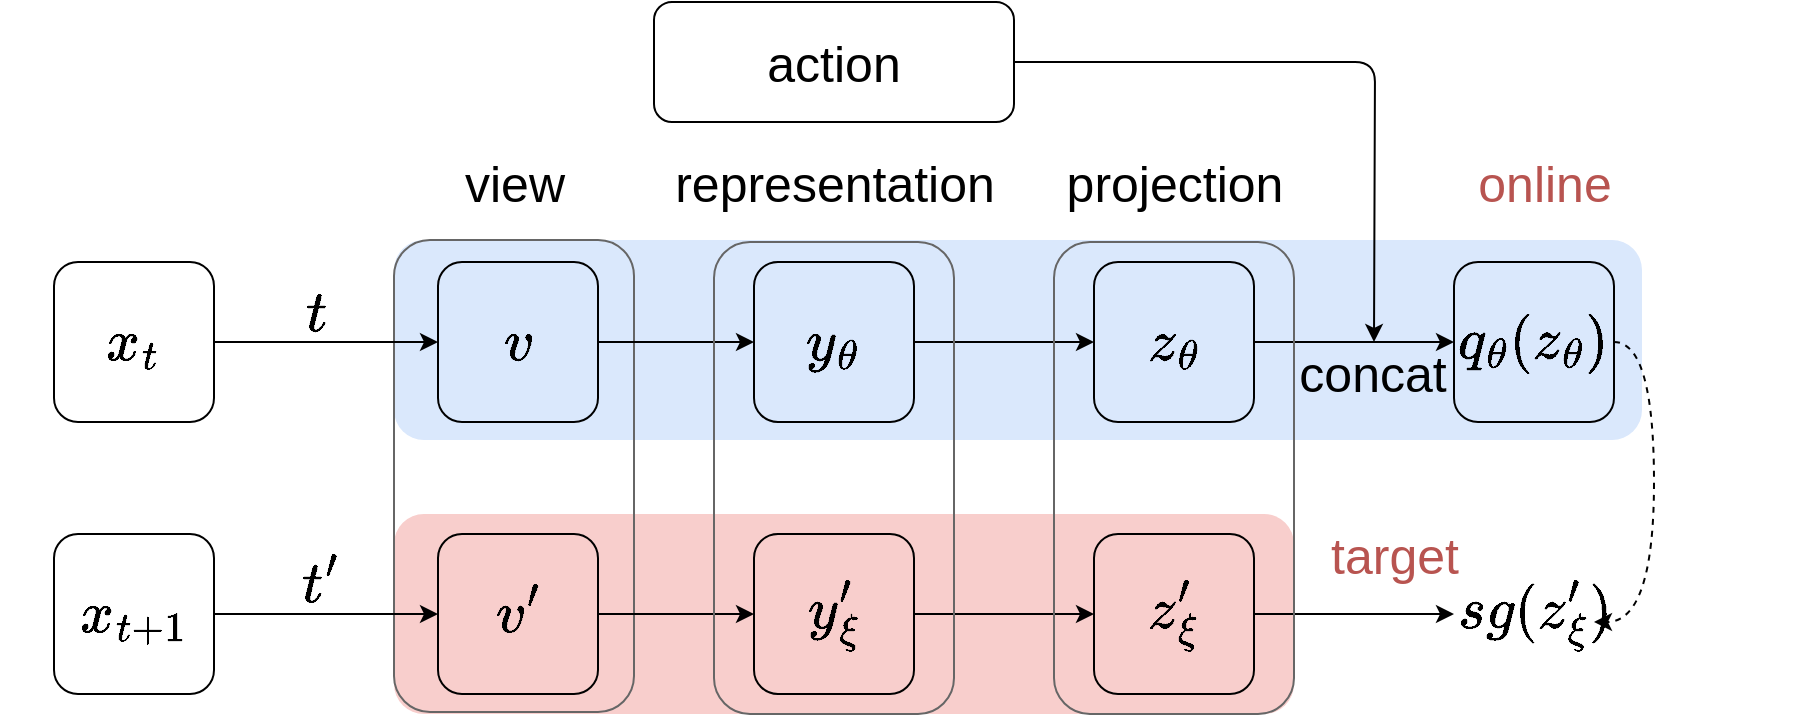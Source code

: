 <mxfile version="20.8.1" type="github">
  <diagram id="2774OvYsJwyAuiLDkNWw" name="第 1 页">
    <mxGraphModel dx="1240" dy="731" grid="1" gridSize="10" guides="1" tooltips="1" connect="1" arrows="1" fold="1" page="1" pageScale="1" pageWidth="827" pageHeight="1169" math="1" shadow="0">
      <root>
        <mxCell id="0" />
        <mxCell id="1" parent="0" />
        <mxCell id="0_6eByBAk0egfYb1MVca-36" value="" style="rounded=1;whiteSpace=wrap;html=1;fontSize=25;fillColor=#f8cecc;strokeColor=none;" parent="1" vertex="1">
          <mxGeometry x="240" y="356" width="450" height="100" as="geometry" />
        </mxCell>
        <mxCell id="0_6eByBAk0egfYb1MVca-35" value="" style="rounded=1;whiteSpace=wrap;html=1;fontSize=25;fillColor=#dae8fc;strokeColor=none;" parent="1" vertex="1">
          <mxGeometry x="240" y="219" width="624" height="100" as="geometry" />
        </mxCell>
        <mxCell id="0_6eByBAk0egfYb1MVca-37" value="" style="rounded=1;whiteSpace=wrap;html=1;strokeColor=#666666;fontSize=25;fillColor=none;" parent="1" vertex="1">
          <mxGeometry x="240" y="219" width="120" height="236" as="geometry" />
        </mxCell>
        <mxCell id="0_6eByBAk0egfYb1MVca-3" style="edgeStyle=orthogonalEdgeStyle;rounded=0;orthogonalLoop=1;jettySize=auto;html=1;exitX=1;exitY=0.5;exitDx=0;exitDy=0;fontSize=25;" parent="1" source="0_6eByBAk0egfYb1MVca-1" target="0_6eByBAk0egfYb1MVca-2" edge="1">
          <mxGeometry relative="1" as="geometry" />
        </mxCell>
        <mxCell id="0_6eByBAk0egfYb1MVca-1" value="&lt;i style=&quot;font-size: 25px;&quot;&gt;$$x_t$$&lt;/i&gt;" style="rounded=1;whiteSpace=wrap;html=1;fontSize=25;" parent="1" vertex="1">
          <mxGeometry x="70" y="230" width="80" height="80" as="geometry" />
        </mxCell>
        <mxCell id="0_6eByBAk0egfYb1MVca-6" style="edgeStyle=orthogonalEdgeStyle;rounded=0;orthogonalLoop=1;jettySize=auto;html=1;exitX=1;exitY=0.5;exitDx=0;exitDy=0;fontSize=25;" parent="1" source="0_6eByBAk0egfYb1MVca-2" target="0_6eByBAk0egfYb1MVca-5" edge="1">
          <mxGeometry relative="1" as="geometry" />
        </mxCell>
        <mxCell id="0_6eByBAk0egfYb1MVca-2" value="&lt;i style=&quot;font-size: 25px;&quot;&gt;$$v$$&lt;/i&gt;" style="rounded=1;whiteSpace=wrap;html=1;fontSize=25;fillColor=#dae8fc;strokeColor=#000000;" parent="1" vertex="1">
          <mxGeometry x="262" y="230" width="80" height="80" as="geometry" />
        </mxCell>
        <mxCell id="0_6eByBAk0egfYb1MVca-4" value="&lt;font style=&quot;font-size: 25px;&quot;&gt;$$t$$&lt;/font&gt;" style="text;html=1;align=center;verticalAlign=middle;resizable=0;points=[];autosize=1;strokeColor=none;fillColor=none;fontSize=25;" parent="1" vertex="1">
          <mxGeometry x="156" y="235" width="90" height="40" as="geometry" />
        </mxCell>
        <mxCell id="0_6eByBAk0egfYb1MVca-8" style="edgeStyle=orthogonalEdgeStyle;rounded=0;orthogonalLoop=1;jettySize=auto;html=1;exitX=1;exitY=0.5;exitDx=0;exitDy=0;fontSize=25;" parent="1" source="0_6eByBAk0egfYb1MVca-5" target="0_6eByBAk0egfYb1MVca-7" edge="1">
          <mxGeometry relative="1" as="geometry" />
        </mxCell>
        <mxCell id="0_6eByBAk0egfYb1MVca-5" value="&lt;i style=&quot;font-size: 25px;&quot;&gt;$$y_{\theta}$$&lt;/i&gt;" style="rounded=1;whiteSpace=wrap;html=1;fontSize=25;fillColor=#dae8fc;strokeColor=#000000;" parent="1" vertex="1">
          <mxGeometry x="420" y="230" width="80" height="80" as="geometry" />
        </mxCell>
        <mxCell id="0_6eByBAk0egfYb1MVca-10" style="edgeStyle=orthogonalEdgeStyle;rounded=0;orthogonalLoop=1;jettySize=auto;html=1;fontSize=25;" parent="1" source="0_6eByBAk0egfYb1MVca-7" target="0_6eByBAk0egfYb1MVca-9" edge="1">
          <mxGeometry relative="1" as="geometry" />
        </mxCell>
        <mxCell id="0_6eByBAk0egfYb1MVca-7" value="&lt;i style=&quot;font-size: 25px;&quot;&gt;$$z_{\theta}$$&lt;/i&gt;" style="rounded=1;whiteSpace=wrap;html=1;fontSize=25;fillColor=#dae8fc;strokeColor=#000000;" parent="1" vertex="1">
          <mxGeometry x="590" y="230" width="80" height="80" as="geometry" />
        </mxCell>
        <mxCell id="0_6eByBAk0egfYb1MVca-55" style="edgeStyle=orthogonalEdgeStyle;curved=1;orthogonalLoop=1;jettySize=auto;html=1;exitX=1;exitY=0.5;exitDx=0;exitDy=0;shadow=0;dashed=1;fontSize=25;" parent="1" source="0_6eByBAk0egfYb1MVca-9" edge="1">
          <mxGeometry relative="1" as="geometry">
            <mxPoint x="840" y="410" as="targetPoint" />
            <Array as="points">
              <mxPoint x="870" y="270" />
              <mxPoint x="870" y="410" />
            </Array>
          </mxGeometry>
        </mxCell>
        <mxCell id="0_6eByBAk0egfYb1MVca-9" value="&lt;i style=&quot;font-size: 25px;&quot;&gt;$$q_\theta(z_{\theta})$$&lt;/i&gt;" style="rounded=1;whiteSpace=wrap;html=1;fontSize=25;fillColor=#dae8fc;strokeColor=#000000;" parent="1" vertex="1">
          <mxGeometry x="770" y="230" width="80" height="80" as="geometry" />
        </mxCell>
        <mxCell id="0_6eByBAk0egfYb1MVca-44" style="edgeStyle=orthogonalEdgeStyle;orthogonalLoop=1;jettySize=auto;html=1;exitX=1;exitY=0.5;exitDx=0;exitDy=0;shadow=0;fontSize=25;rounded=1;fontColor=#C2C2C2;strokeColor=#000000;" parent="1" source="0_6eByBAk0egfYb1MVca-21" edge="1">
          <mxGeometry relative="1" as="geometry">
            <mxPoint x="730" y="270" as="targetPoint" />
          </mxGeometry>
        </mxCell>
        <mxCell id="0_6eByBAk0egfYb1MVca-21" value="&lt;font style=&quot;font-size: 25px;&quot;&gt;action&lt;/font&gt;" style="rounded=1;whiteSpace=wrap;html=1;fontSize=25;" parent="1" vertex="1">
          <mxGeometry x="370" y="100" width="180" height="60" as="geometry" />
        </mxCell>
        <mxCell id="0_6eByBAk0egfYb1MVca-25" style="edgeStyle=orthogonalEdgeStyle;rounded=0;orthogonalLoop=1;jettySize=auto;html=1;exitX=1;exitY=0.5;exitDx=0;exitDy=0;fontSize=25;" parent="1" source="0_6eByBAk0egfYb1MVca-26" target="0_6eByBAk0egfYb1MVca-28" edge="1">
          <mxGeometry relative="1" as="geometry" />
        </mxCell>
        <mxCell id="0_6eByBAk0egfYb1MVca-26" value="&lt;i style=&quot;font-size: 25px;&quot;&gt;$$x_{t+1}$$&lt;/i&gt;" style="rounded=1;whiteSpace=wrap;html=1;fontSize=25;" parent="1" vertex="1">
          <mxGeometry x="70" y="366" width="80" height="80" as="geometry" />
        </mxCell>
        <mxCell id="0_6eByBAk0egfYb1MVca-27" style="edgeStyle=orthogonalEdgeStyle;rounded=0;orthogonalLoop=1;jettySize=auto;html=1;exitX=1;exitY=0.5;exitDx=0;exitDy=0;fontSize=25;" parent="1" source="0_6eByBAk0egfYb1MVca-28" target="0_6eByBAk0egfYb1MVca-31" edge="1">
          <mxGeometry relative="1" as="geometry" />
        </mxCell>
        <mxCell id="0_6eByBAk0egfYb1MVca-28" value="&lt;i style=&quot;font-size: 25px;&quot;&gt;$$v&#39;$$&lt;/i&gt;" style="rounded=1;whiteSpace=wrap;html=1;fontSize=25;fillColor=#f8cecc;strokeColor=#000000;" parent="1" vertex="1">
          <mxGeometry x="262" y="366" width="80" height="80" as="geometry" />
        </mxCell>
        <mxCell id="0_6eByBAk0egfYb1MVca-29" value="&lt;font style=&quot;font-size: 25px;&quot;&gt;$$t&#39;$$&lt;/font&gt;" style="text;html=1;align=center;verticalAlign=middle;resizable=0;points=[];autosize=1;strokeColor=none;fillColor=none;fontSize=25;" parent="1" vertex="1">
          <mxGeometry x="158" y="371" width="90" height="40" as="geometry" />
        </mxCell>
        <mxCell id="0_6eByBAk0egfYb1MVca-30" style="edgeStyle=orthogonalEdgeStyle;rounded=0;orthogonalLoop=1;jettySize=auto;html=1;exitX=1;exitY=0.5;exitDx=0;exitDy=0;fontSize=25;" parent="1" source="0_6eByBAk0egfYb1MVca-31" target="0_6eByBAk0egfYb1MVca-33" edge="1">
          <mxGeometry relative="1" as="geometry" />
        </mxCell>
        <mxCell id="0_6eByBAk0egfYb1MVca-31" value="&lt;i style=&quot;font-size: 25px;&quot;&gt;$$y&#39;_{\xi}$$&lt;/i&gt;" style="rounded=1;whiteSpace=wrap;html=1;fontSize=25;fillColor=#f8cecc;strokeColor=#000000;" parent="1" vertex="1">
          <mxGeometry x="420" y="366" width="80" height="80" as="geometry" />
        </mxCell>
        <mxCell id="0_6eByBAk0egfYb1MVca-32" style="edgeStyle=orthogonalEdgeStyle;rounded=0;orthogonalLoop=1;jettySize=auto;html=1;fontSize=25;" parent="1" source="0_6eByBAk0egfYb1MVca-33" edge="1">
          <mxGeometry relative="1" as="geometry">
            <mxPoint x="770" y="406" as="targetPoint" />
          </mxGeometry>
        </mxCell>
        <mxCell id="0_6eByBAk0egfYb1MVca-33" value="&lt;i style=&quot;font-size: 25px;&quot;&gt;$$z&#39;_{\xi}$$&lt;/i&gt;" style="rounded=1;whiteSpace=wrap;html=1;fontSize=25;fillColor=#f8cecc;strokeColor=#000000;" parent="1" vertex="1">
          <mxGeometry x="590" y="366" width="80" height="80" as="geometry" />
        </mxCell>
        <mxCell id="0_6eByBAk0egfYb1MVca-38" value="" style="rounded=1;whiteSpace=wrap;html=1;strokeColor=#666666;fontSize=25;fillColor=none;" parent="1" vertex="1">
          <mxGeometry x="400" y="220" width="120" height="236" as="geometry" />
        </mxCell>
        <mxCell id="0_6eByBAk0egfYb1MVca-39" value="" style="rounded=1;whiteSpace=wrap;html=1;strokeColor=#666666;fontSize=25;fillColor=none;" parent="1" vertex="1">
          <mxGeometry x="570" y="220" width="120" height="236" as="geometry" />
        </mxCell>
        <mxCell id="0_6eByBAk0egfYb1MVca-40" value="view" style="text;html=1;align=center;verticalAlign=middle;resizable=0;points=[];autosize=1;strokeColor=none;fillColor=none;fontSize=25;" parent="1" vertex="1">
          <mxGeometry x="265" y="170" width="70" height="40" as="geometry" />
        </mxCell>
        <mxCell id="0_6eByBAk0egfYb1MVca-41" value="representation" style="text;html=1;align=center;verticalAlign=middle;resizable=0;points=[];autosize=1;strokeColor=none;fillColor=none;fontSize=25;" parent="1" vertex="1">
          <mxGeometry x="370" y="170" width="180" height="40" as="geometry" />
        </mxCell>
        <mxCell id="0_6eByBAk0egfYb1MVca-42" value="projection" style="text;html=1;align=center;verticalAlign=middle;resizable=0;points=[];autosize=1;strokeColor=none;fillColor=none;fontSize=25;" parent="1" vertex="1">
          <mxGeometry x="565" y="170" width="130" height="40" as="geometry" />
        </mxCell>
        <mxCell id="0_6eByBAk0egfYb1MVca-45" value="concat" style="text;html=1;align=center;verticalAlign=middle;resizable=0;points=[];autosize=1;strokeColor=none;fillColor=none;fontSize=25;" parent="1" vertex="1">
          <mxGeometry x="679" y="265" width="100" height="40" as="geometry" />
        </mxCell>
        <mxCell id="0_6eByBAk0egfYb1MVca-46" value="$$sg(z&#39;_\xi)$$" style="text;html=1;align=center;verticalAlign=middle;resizable=0;points=[];autosize=1;strokeColor=none;fillColor=none;fontSize=25;" parent="1" vertex="1">
          <mxGeometry x="720" y="386" width="180" height="40" as="geometry" />
        </mxCell>
        <mxCell id="0_6eByBAk0egfYb1MVca-50" value="online" style="text;html=1;align=center;verticalAlign=middle;resizable=0;points=[];autosize=1;strokeColor=none;fillColor=none;fontSize=25;fontColor=#B85450;" parent="1" vertex="1">
          <mxGeometry x="770" y="170" width="90" height="40" as="geometry" />
        </mxCell>
        <mxCell id="0_6eByBAk0egfYb1MVca-51" value="target" style="text;html=1;align=center;verticalAlign=middle;resizable=0;points=[];autosize=1;strokeColor=none;fillColor=none;fontSize=25;fontColor=#B85450;" parent="1" vertex="1">
          <mxGeometry x="695" y="356" width="90" height="40" as="geometry" />
        </mxCell>
      </root>
    </mxGraphModel>
  </diagram>
</mxfile>
